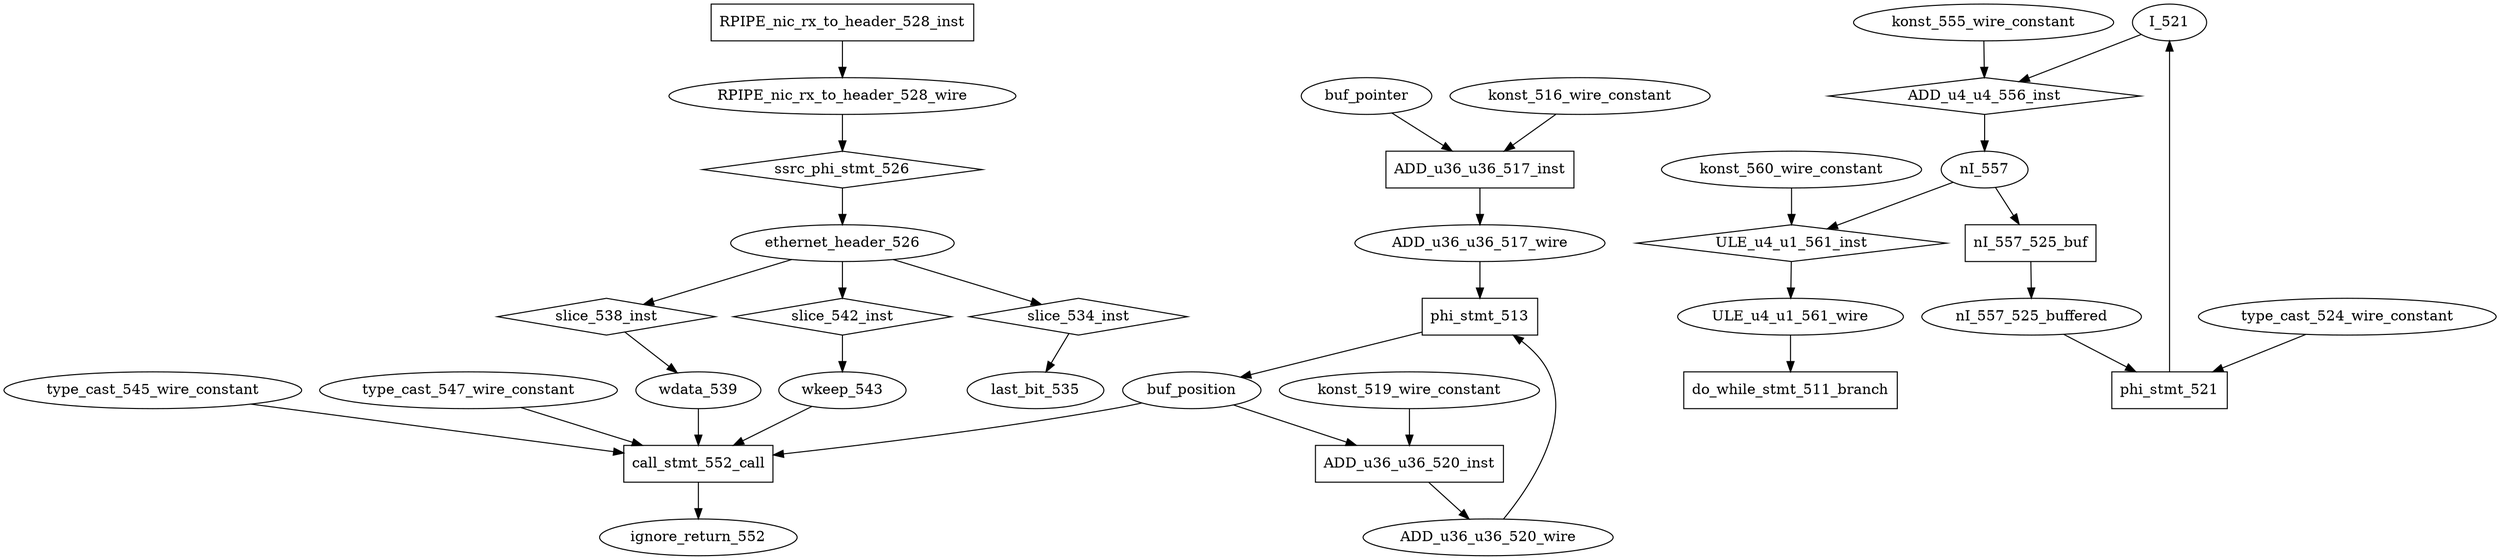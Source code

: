 digraph data_path {
  ADD_u36_u36_517_wire [shape=ellipse];
  ADD_u36_u36_520_wire [shape=ellipse];
  I_521 [shape=ellipse];
  RPIPE_nic_rx_to_header_528_wire [shape=ellipse];
  ULE_u4_u1_561_wire [shape=ellipse];
  ethernet_header_526 [shape=ellipse];
  ignore_return_552 [shape=ellipse];
  konst_516_wire_constant [shape=ellipse];
  konst_519_wire_constant [shape=ellipse];
  konst_555_wire_constant [shape=ellipse];
  konst_560_wire_constant [shape=ellipse];
  last_bit_535 [shape=ellipse];
  nI_557 [shape=ellipse];
  nI_557_525_buffered [shape=ellipse];
  type_cast_524_wire_constant [shape=ellipse];
  type_cast_545_wire_constant [shape=ellipse];
  type_cast_547_wire_constant [shape=ellipse];
  wdata_539 [shape=ellipse];
  wkeep_543 [shape=ellipse];
  ADD_u36_u36_517_inst [shape=rectangle];
buf_pointer  -> ADD_u36_u36_517_inst;
konst_516_wire_constant  -> ADD_u36_u36_517_inst;
ADD_u36_u36_517_inst -> ADD_u36_u36_517_wire;
  ADD_u36_u36_520_inst [shape=rectangle];
buf_position  -> ADD_u36_u36_520_inst;
konst_519_wire_constant  -> ADD_u36_u36_520_inst;
ADD_u36_u36_520_inst -> ADD_u36_u36_520_wire;
  ADD_u4_u4_556_inst [shape=diamond];
I_521  -> ADD_u4_u4_556_inst;
konst_555_wire_constant  -> ADD_u4_u4_556_inst;
ADD_u4_u4_556_inst -> nI_557;
  RPIPE_nic_rx_to_header_528_inst [shape=rectangle];
RPIPE_nic_rx_to_header_528_inst -> RPIPE_nic_rx_to_header_528_wire;
  ULE_u4_u1_561_inst [shape=diamond];
nI_557  -> ULE_u4_u1_561_inst;
konst_560_wire_constant  -> ULE_u4_u1_561_inst;
ULE_u4_u1_561_inst -> ULE_u4_u1_561_wire;
  call_stmt_552_call [shape=rectangle];
type_cast_545_wire_constant  -> call_stmt_552_call;
type_cast_547_wire_constant  -> call_stmt_552_call;
wkeep_543  -> call_stmt_552_call;
buf_position  -> call_stmt_552_call;
wdata_539  -> call_stmt_552_call;
call_stmt_552_call -> ignore_return_552;
  do_while_stmt_511_branch [shape=rectangle];
ULE_u4_u1_561_wire  -> do_while_stmt_511_branch;
  nI_557_525_buf [shape=rectangle];
nI_557  -> nI_557_525_buf;
nI_557_525_buf -> nI_557_525_buffered;
  phi_stmt_513 [shape=rectangle];
ADD_u36_u36_517_wire  -> phi_stmt_513;
ADD_u36_u36_520_wire  -> phi_stmt_513;
phi_stmt_513 -> buf_position;
  phi_stmt_521 [shape=rectangle];
type_cast_524_wire_constant  -> phi_stmt_521;
nI_557_525_buffered  -> phi_stmt_521;
phi_stmt_521 -> I_521;
  slice_534_inst [shape=diamond];
ethernet_header_526  -> slice_534_inst;
slice_534_inst -> last_bit_535;
  slice_538_inst [shape=diamond];
ethernet_header_526  -> slice_538_inst;
slice_538_inst -> wdata_539;
  slice_542_inst [shape=diamond];
ethernet_header_526  -> slice_542_inst;
slice_542_inst -> wkeep_543;
  ssrc_phi_stmt_526 [shape=diamond];
RPIPE_nic_rx_to_header_528_wire  -> ssrc_phi_stmt_526;
ssrc_phi_stmt_526 -> ethernet_header_526;
}
